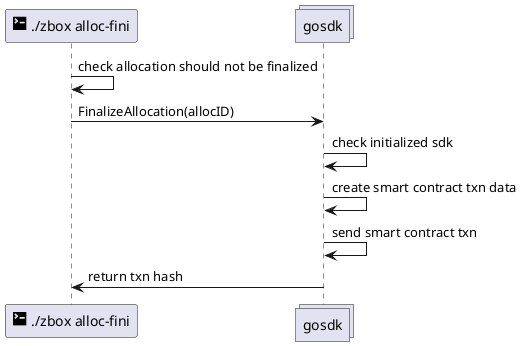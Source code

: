 @startuml
participant "<size:20><&terminal></size> ./zbox alloc-fini" as cli
collections gosdk

cli -> cli: check allocation should not be finalized
cli -> gosdk: FinalizeAllocation(allocID)

gosdk -> gosdk: check initialized sdk
gosdk -> gosdk: create smart contract txn data
gosdk -> gosdk: send smart contract txn
gosdk -> cli: return txn hash
@enduml
